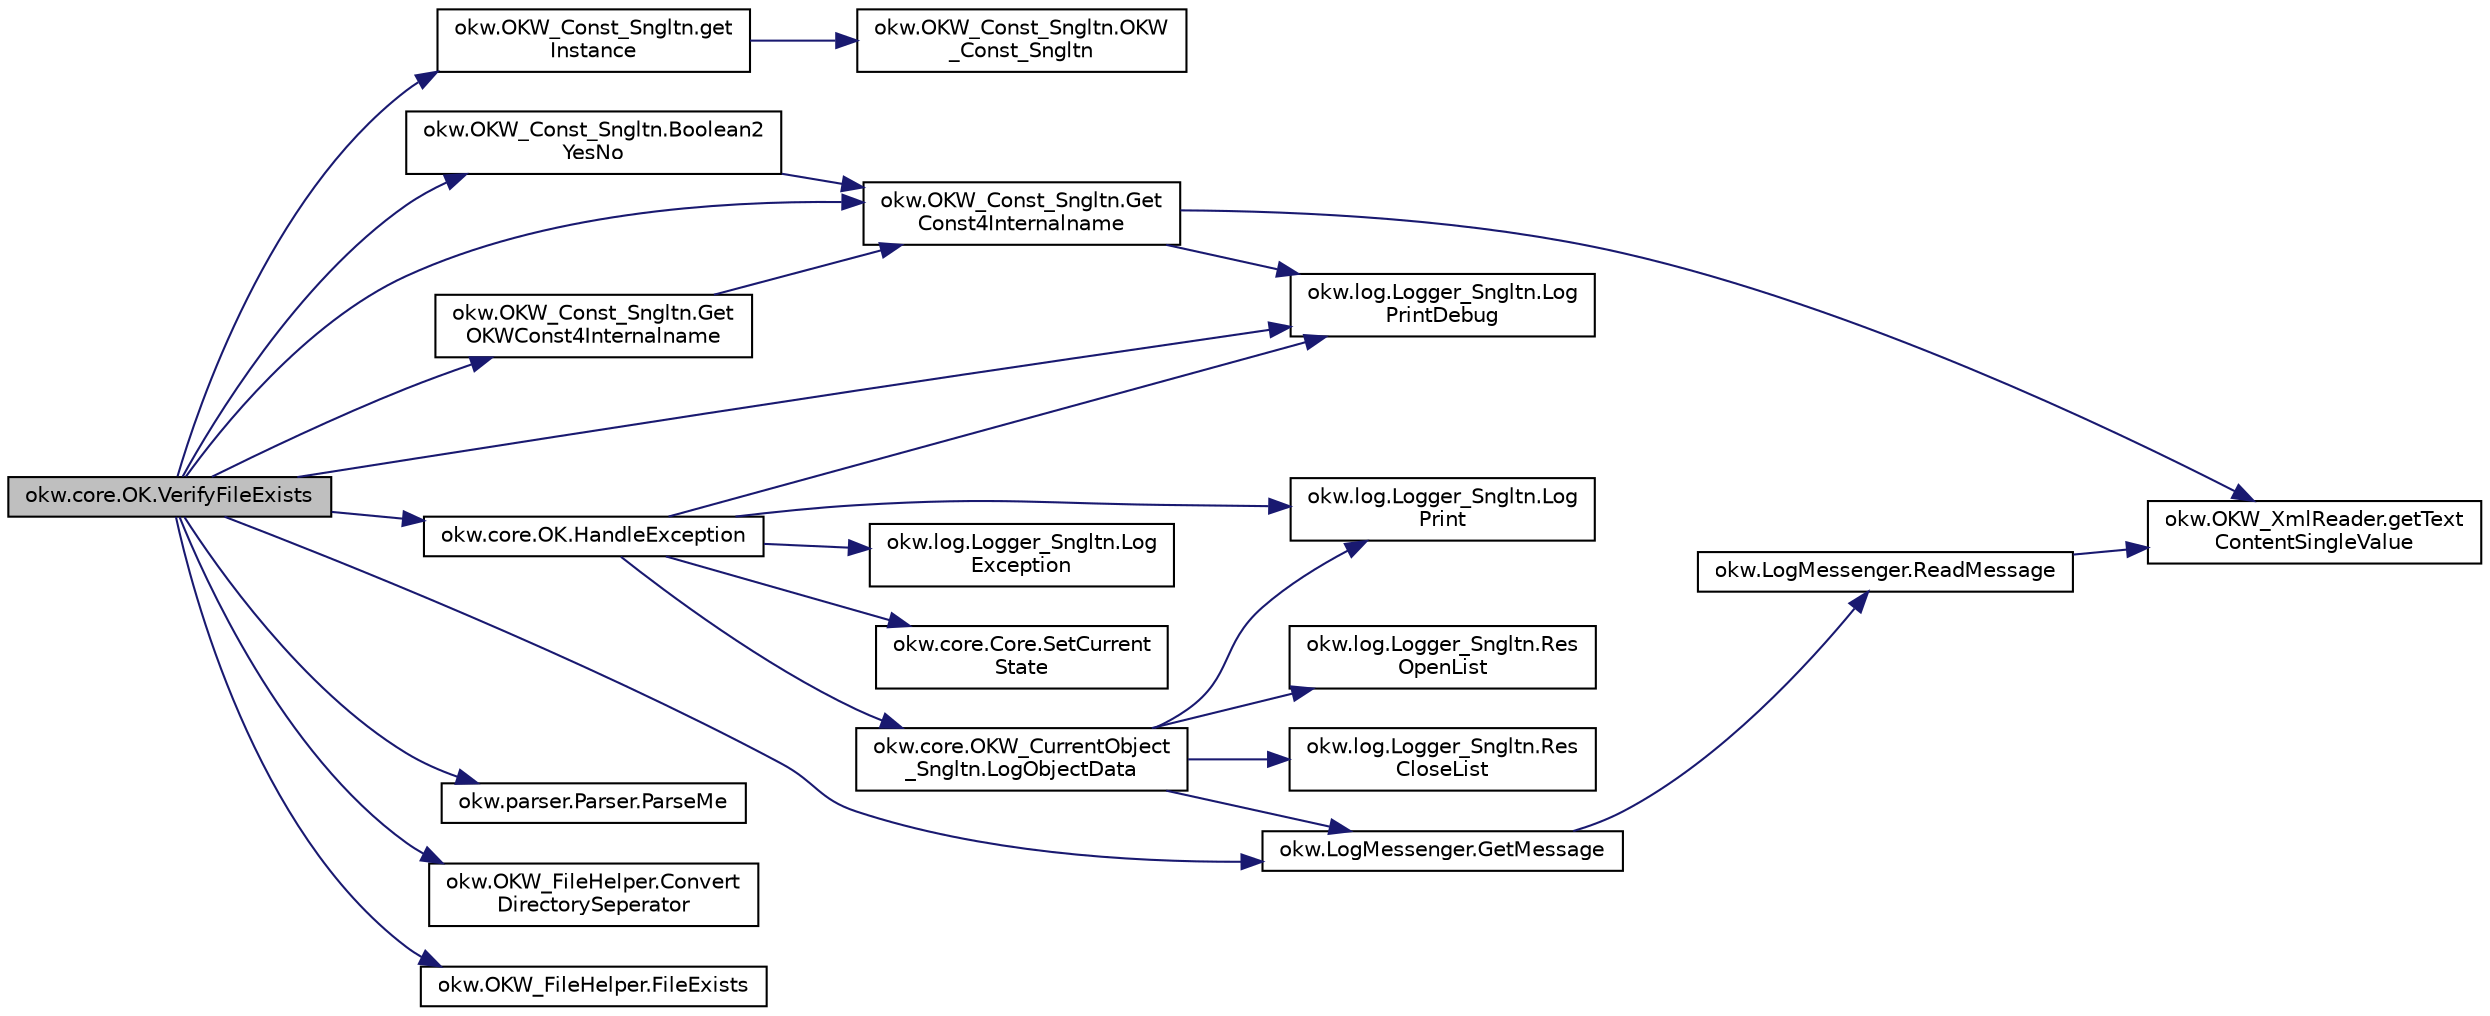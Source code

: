 digraph "okw.core.OK.VerifyFileExists"
{
 // INTERACTIVE_SVG=YES
  edge [fontname="Helvetica",fontsize="10",labelfontname="Helvetica",labelfontsize="10"];
  node [fontname="Helvetica",fontsize="10",shape=record];
  rankdir="LR";
  Node997 [label="okw.core.OK.VerifyFileExists",height=0.2,width=0.4,color="black", fillcolor="grey75", style="filled", fontcolor="black"];
  Node997 -> Node998 [color="midnightblue",fontsize="10",style="solid",fontname="Helvetica"];
  Node998 [label="okw.OKW_Const_Sngltn.get\lInstance",height=0.2,width=0.4,color="black", fillcolor="white", style="filled",URL="$classokw_1_1_o_k_w___const___sngltn.html#afdb8f095b58cbd870dbb8eb353e3b0bf",tooltip="Holt die einzige Instanz dieser Klasse. "];
  Node998 -> Node999 [color="midnightblue",fontsize="10",style="solid",fontname="Helvetica"];
  Node999 [label="okw.OKW_Const_Sngltn.OKW\l_Const_Sngltn",height=0.2,width=0.4,color="black", fillcolor="white", style="filled",URL="$classokw_1_1_o_k_w___const___sngltn.html#a8404c43fc549df30d37c369c7d6e89ae",tooltip="Privater Konstruktor ohne Parameter im Entwurfsmuster Singelton initialisiert die Klasse OKW_Const..."];
  Node997 -> Node1000 [color="midnightblue",fontsize="10",style="solid",fontname="Helvetica"];
  Node1000 [label="okw.OKW_Const_Sngltn.Get\lOKWConst4Internalname",height=0.2,width=0.4,color="black", fillcolor="white", style="filled",URL="$classokw_1_1_o_k_w___const___sngltn.html#a02c05c79f7ea6e862a81a64ce23941fd",tooltip="Methode ermittelt für Internalname und der aktuell eingestellten Sprache den Wert für OKWConst..."];
  Node1000 -> Node1001 [color="midnightblue",fontsize="10",style="solid",fontname="Helvetica"];
  Node1001 [label="okw.OKW_Const_Sngltn.Get\lConst4Internalname",height=0.2,width=0.4,color="black", fillcolor="white", style="filled",URL="$classokw_1_1_o_k_w___const___sngltn.html#a51cde06bf07e855ba4d69ff36b9a27f7",tooltip="Methode ermittelt für Internalname und der aktuell eingestellten Sprache den Wert für Const..."];
  Node1001 -> Node1002 [color="midnightblue",fontsize="10",style="solid",fontname="Helvetica"];
  Node1002 [label="okw.log.Logger_Sngltn.Log\lPrintDebug",height=0.2,width=0.4,color="black", fillcolor="white", style="filled",URL="$classokw_1_1log_1_1_logger___sngltn.html#a313f97c79ba4662d9daaf7f537dd02f4",tooltip="Loggt eine Nachricht. "];
  Node1001 -> Node1003 [color="midnightblue",fontsize="10",style="solid",fontname="Helvetica"];
  Node1003 [label="okw.OKW_XmlReader.getText\lContentSingleValue",height=0.2,width=0.4,color="black", fillcolor="white", style="filled",URL="$classokw_1_1_o_k_w___xml_reader.html#ab920b5335a2e1429c14cc5f8e79f39eb",tooltip="Lies den TextContent eines Tag. "];
  Node997 -> Node1002 [color="midnightblue",fontsize="10",style="solid",fontname="Helvetica"];
  Node997 -> Node1004 [color="midnightblue",fontsize="10",style="solid",fontname="Helvetica"];
  Node1004 [label="okw.LogMessenger.GetMessage",height=0.2,width=0.4,color="black", fillcolor="white", style="filled",URL="$classokw_1_1_log_messenger.html#af225d1f037d47b3b085175c09d78bdd2",tooltip="Holt die Log-Meldung für MethodeNmae/Textkey ohne weitere Parameter. "];
  Node1004 -> Node1005 [color="midnightblue",fontsize="10",style="solid",fontname="Helvetica"];
  Node1005 [label="okw.LogMessenger.ReadMessage",height=0.2,width=0.4,color="black", fillcolor="white", style="filled",URL="$classokw_1_1_log_messenger.html#a530cd6ab82ec82a04206a2e976ec06e3",tooltip="Interne Kernfunktion holt die Log-Meldung mit Platzhaltern aus der XML-Datei. "];
  Node1005 -> Node1003 [color="midnightblue",fontsize="10",style="solid",fontname="Helvetica"];
  Node997 -> Node1001 [color="midnightblue",fontsize="10",style="solid",fontname="Helvetica"];
  Node997 -> Node1006 [color="midnightblue",fontsize="10",style="solid",fontname="Helvetica"];
  Node1006 [label="okw.parser.Parser.ParseMe",height=0.2,width=0.4,color="black", fillcolor="white", style="filled",URL="$classokw_1_1parser_1_1_parser.html#a46afb901847316c744413ce473ecada3",tooltip="Parst einen _List&lt string&gt, ersetzt die Parser-Schlüsslewörter durch Werte. "];
  Node997 -> Node1007 [color="midnightblue",fontsize="10",style="solid",fontname="Helvetica"];
  Node1007 [label="okw.OKW_FileHelper.Convert\lDirectorySeperator",height=0.2,width=0.4,color="black", fillcolor="white", style="filled",URL="$classokw_1_1_o_k_w___file_helper.html#aaf9cb86eaf786a1b905ab7a208a1c070",tooltip="Konvertiert selbständig. "];
  Node997 -> Node1008 [color="midnightblue",fontsize="10",style="solid",fontname="Helvetica"];
  Node1008 [label="okw.OKW_FileHelper.FileExists",height=0.2,width=0.4,color="black", fillcolor="white", style="filled",URL="$classokw_1_1_o_k_w___file_helper.html#a4bf596ae333f0ec5b5995602f2589fe0",tooltip="Prüft, ob die gegebene fpsPaFiNa Datei existiert. "];
  Node997 -> Node1009 [color="midnightblue",fontsize="10",style="solid",fontname="Helvetica"];
  Node1009 [label="okw.OKW_Const_Sngltn.Boolean2\lYesNo",height=0.2,width=0.4,color="black", fillcolor="white", style="filled",URL="$classokw_1_1_o_k_w___const___sngltn.html#afc1c3325b8bede60aa50b1d5ebfdddf1",tooltip="Konvertiert WAHR/FALSCH (true/false) sprachabhängig nach \"Ja\"/\"Nein\" (Yes/No) "];
  Node1009 -> Node1001 [color="midnightblue",fontsize="10",style="solid",fontname="Helvetica"];
  Node997 -> Node1010 [color="midnightblue",fontsize="10",style="solid",fontname="Helvetica"];
  Node1010 [label="okw.core.OK.HandleException",height=0.2,width=0.4,color="black", fillcolor="white", style="filled",URL="$classokw_1_1core_1_1_o_k.html#a1d020010a639b1aba44f93f4d046611d",tooltip="Zentrale Exception-Behandlung. "];
  Node1010 -> Node1011 [color="midnightblue",fontsize="10",style="solid",fontname="Helvetica"];
  Node1011 [label="okw.log.Logger_Sngltn.Log\lPrint",height=0.2,width=0.4,color="black", fillcolor="white", style="filled",URL="$classokw_1_1log_1_1_logger___sngltn.html#a8ebceaddd6cc6963ddb8e08c72ea808c",tooltip="LogPrint Function: Prints the values of expressions to the results file. "];
  Node1010 -> Node1012 [color="midnightblue",fontsize="10",style="solid",fontname="Helvetica"];
  Node1012 [label="okw.log.Logger_Sngltn.Log\lException",height=0.2,width=0.4,color="black", fillcolor="white", style="filled",URL="$classokw_1_1log_1_1_logger___sngltn.html#aa29d396a2b9df1ac57079d777c548181",tooltip="LogException Function: Logs a Script Exception to the results file. "];
  Node1010 -> Node1002 [color="midnightblue",fontsize="10",style="solid",fontname="Helvetica"];
  Node1010 -> Node1013 [color="midnightblue",fontsize="10",style="solid",fontname="Helvetica"];
  Node1013 [label="okw.core.OKW_CurrentObject\l_Sngltn.LogObjectData",height=0.2,width=0.4,color="black", fillcolor="white", style="filled",URL="$classokw_1_1core_1_1_o_k_w___current_object___sngltn.html#a01b48f2c86a2f91909143ee9063dfd86",tooltip="Methode gibt alle wichtigen Informationen zum aktuellen Objekt aus. "];
  Node1013 -> Node1014 [color="midnightblue",fontsize="10",style="solid",fontname="Helvetica"];
  Node1014 [label="okw.log.Logger_Sngltn.Res\lOpenList",height=0.2,width=0.4,color="black", fillcolor="white", style="filled",URL="$classokw_1_1log_1_1_logger___sngltn.html#ab4fc711bb4c754f251372ff3b14ab9c9",tooltip="Creates a new hierarchical level in the results file. "];
  Node1013 -> Node1011 [color="midnightblue",fontsize="10",style="solid",fontname="Helvetica"];
  Node1013 -> Node1004 [color="midnightblue",fontsize="10",style="solid",fontname="Helvetica"];
  Node1013 -> Node1015 [color="midnightblue",fontsize="10",style="solid",fontname="Helvetica"];
  Node1015 [label="okw.log.Logger_Sngltn.Res\lCloseList",height=0.2,width=0.4,color="black", fillcolor="white", style="filled",URL="$classokw_1_1log_1_1_logger___sngltn.html#a9b54104f7e0b4c0a473877b19dfaed56",tooltip="Closes a hierarchical level in the results file that was opened with ResOpenList. ..."];
  Node1010 -> Node1016 [color="midnightblue",fontsize="10",style="solid",fontname="Helvetica"];
  Node1016 [label="okw.core.Core.SetCurrent\lState",height=0.2,width=0.4,color="black", fillcolor="white", style="filled",URL="$classokw_1_1core_1_1_core.html#aafe6e3d88e810dabf350b37058d4af97",tooltip="Setter zum Setzen des aktuellen Zustandes. "];
}
